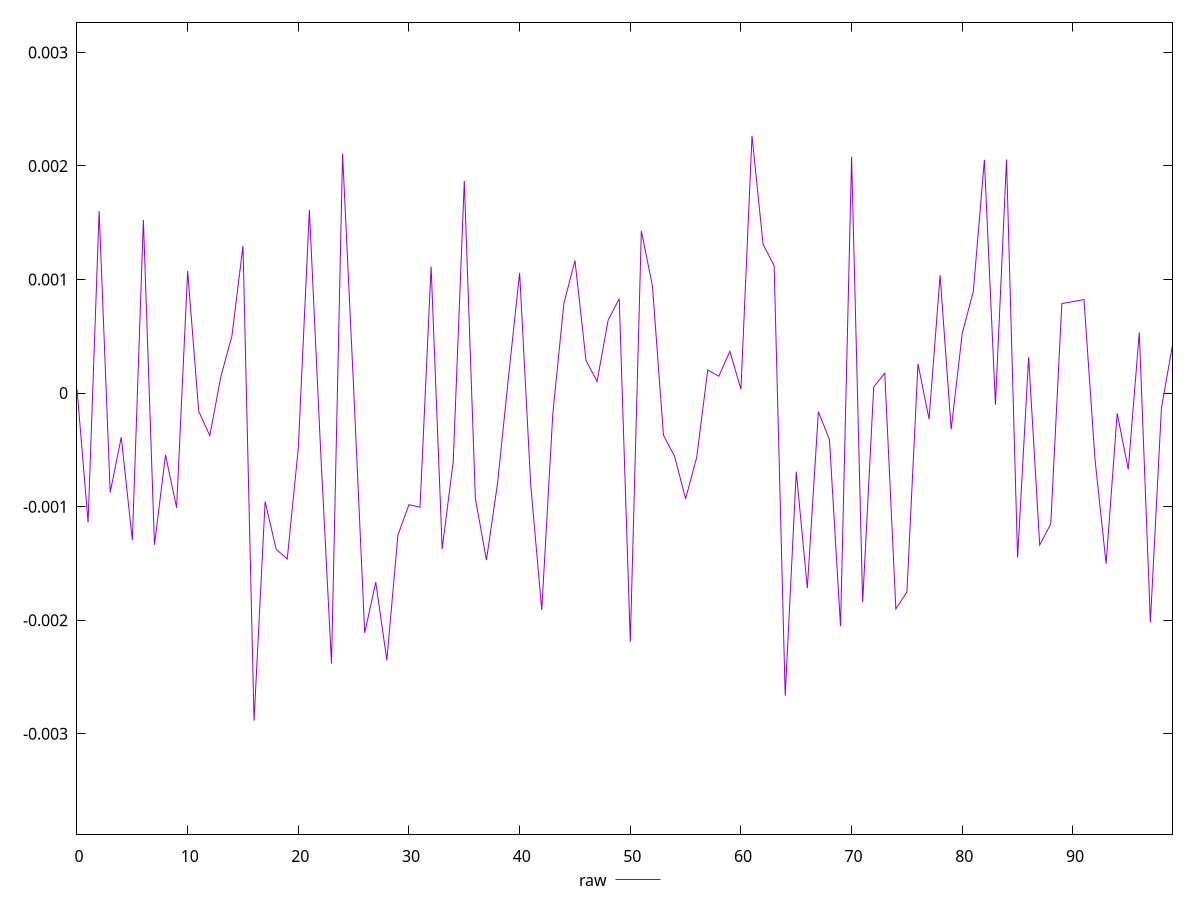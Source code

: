 reset

$raw <<EOF
0 0.00003586091656319832
1 -0.0011392142714040556
2 0.0016042721703272214
3 -0.0008743223191687355
4 -0.00038872884195475523
5 -0.0012957255156208158
6 0.0015249251007170006
7 -0.0013364418525115829
8 -0.0005446182931788584
9 -0.0010096779623073662
10 0.0010763368617456581
11 -0.00016054530425636538
12 -0.00037416926353692757
13 0.00014519436306941746
14 0.0005031923089234558
15 0.001296407409234268
16 -0.002883799064962456
17 -0.0009549002130397055
18 -0.001375840517749649
19 -0.001460647078464633
20 -0.0004833219392647081
21 0.0016125815761557694
22 -0.0004725810213402071
23 -0.002381214177537466
24 0.002108138888986355
25 0.000042226156234131953
26 -0.002110922198445664
27 -0.0016650880991169708
28 -0.002351895032488227
29 -0.0012507489899912072
30 -0.0009823562527762231
31 -0.0010053342922157148
32 0.0011148370333530888
33 -0.0013719299030305492
34 -0.000602033021723758
35 0.0018678306010969704
36 -0.0009269749359900825
37 -0.0014704157332164674
38 -0.000798236632404381
39 0.0001462402024875298
40 0.0010589374904284965
41 -0.0008055459393160547
42 -0.0019099595967039696
43 -0.0001793321301942319
44 0.0007896425855753759
45 0.0011678439914931172
46 0.0002875305701039221
47 0.0001024676480565645
48 0.0006425964816678842
49 0.0008309993275798678
50 -0.0021914478626704342
51 0.0014285308170034594
52 0.0009455908907241184
53 -0.0003712457269160724
54 -0.000555563168396872
55 -0.0009301252029524643
56 -0.0005664673688801469
57 0.0002036804668762493
58 0.00014900352702523767
59 0.00036780771101627694
60 0.00003335658327481283
61 0.002265436661301834
62 0.0013100875968990733
63 0.0011224226958643114
64 -0.00266413345241267
65 -0.0006922233070730921
66 -0.0017167008026647002
67 -0.0001637682157360376
68 -0.0004097571484363849
69 -0.00205277925765171
70 0.0020814358716567836
71 -0.001842169940793109
72 0.00005537542407344498
73 0.00017468806267105784
74 -0.0019002027394142528
75 -0.0017517412796286657
76 0.00025772112811359713
77 -0.00022843731280246525
78 0.001037674596405852
79 -0.0003192826743907279
80 0.0005265789836469859
81 0.0008958674288095714
82 0.002054009172146509
83 -0.00010151174369841254
84 0.0020574423420301304
85 -0.0014496253954322357
86 0.0003170874237284238
87 -0.0013368618095306374
88 -0.001151378878598619
89 0.0007885200043975249
91 0.0008236108320312963
92 -0.0005870332753924734
93 -0.0015029331804498809
94 -0.0001781654577345526
95 -0.0006711378794102219
96 0.0005350010256808257
97 -0.002019187784542717
98 -0.00013195884364568673
99 0.0004235819143782016
EOF

set key outside below
set xrange [0:99]
set yrange [-0.003883799064962456:0.003265436661301834]
set trange [-0.003883799064962456:0.003265436661301834]
set terminal svg size 640, 500 enhanced background rgb 'white'
set output "report/report_00029_2021-02-24T13-36-40.390Z/meta/pScore-difference/samples/card/raw/values.svg"

plot $raw title "raw" with line

reset
